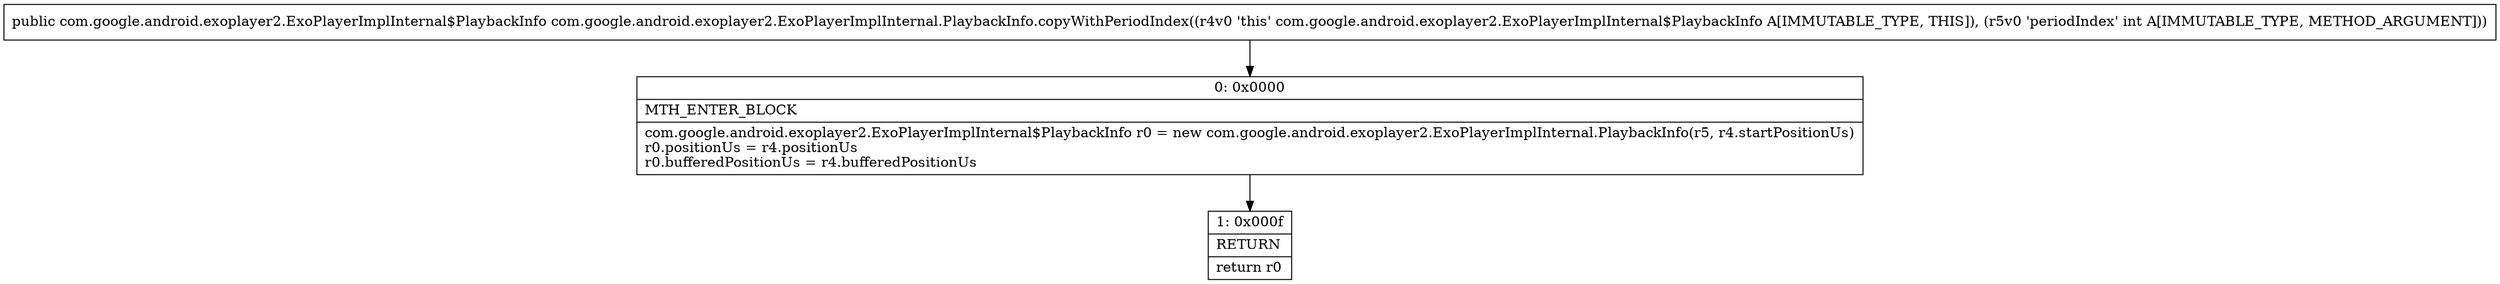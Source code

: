 digraph "CFG forcom.google.android.exoplayer2.ExoPlayerImplInternal.PlaybackInfo.copyWithPeriodIndex(I)Lcom\/google\/android\/exoplayer2\/ExoPlayerImplInternal$PlaybackInfo;" {
Node_0 [shape=record,label="{0\:\ 0x0000|MTH_ENTER_BLOCK\l|com.google.android.exoplayer2.ExoPlayerImplInternal$PlaybackInfo r0 = new com.google.android.exoplayer2.ExoPlayerImplInternal.PlaybackInfo(r5, r4.startPositionUs)\lr0.positionUs = r4.positionUs\lr0.bufferedPositionUs = r4.bufferedPositionUs\l}"];
Node_1 [shape=record,label="{1\:\ 0x000f|RETURN\l|return r0\l}"];
MethodNode[shape=record,label="{public com.google.android.exoplayer2.ExoPlayerImplInternal$PlaybackInfo com.google.android.exoplayer2.ExoPlayerImplInternal.PlaybackInfo.copyWithPeriodIndex((r4v0 'this' com.google.android.exoplayer2.ExoPlayerImplInternal$PlaybackInfo A[IMMUTABLE_TYPE, THIS]), (r5v0 'periodIndex' int A[IMMUTABLE_TYPE, METHOD_ARGUMENT])) }"];
MethodNode -> Node_0;
Node_0 -> Node_1;
}

